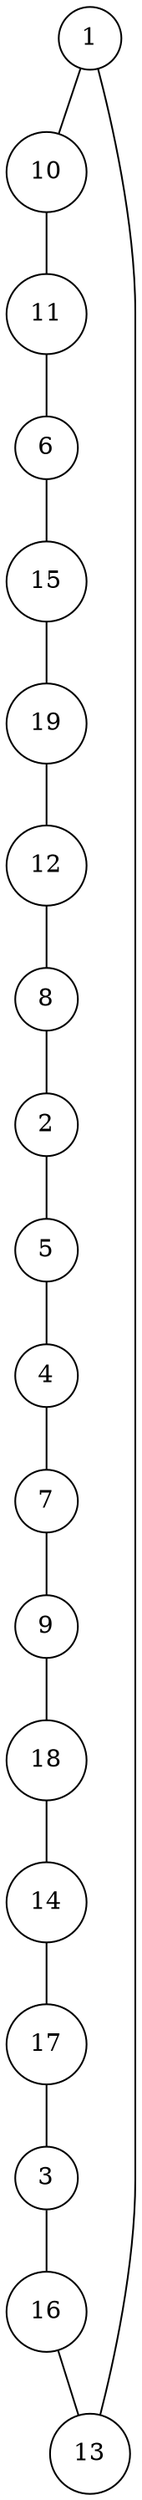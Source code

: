 graph random1012484 {
	node [shape=circle fillcolor=white]
	1 [ pos = "0.667158,3.291296!"]
	2 [ pos = "17.711670,14.948317!"]
	3 [ pos = "8.457189,7.426452!"]
	4 [ pos = "20.000000,12.982976!"]
	5 [ pos = "19.648191,15.435664!"]
	6 [ pos = "3.204100,11.130648!"]
	7 [ pos = "18.055529,12.025427!"]
	8 [ pos = "13.760635,15.675307!"]
	9 [ pos = "16.573455,9.454567!"]
	10 [ pos = "2.087824,7.511968!"]
	11 [ pos = "4.439135,8.397395!"]
	12 [ pos = "13.074147,19.931845!"]
	13 [ pos = "8.711208,2.990664!"]
	14 [ pos = "14.859308,3.850754!"]
	15 [ pos = "3.377204,11.441336!"]
	16 [ pos = "8.033593,4.044362!"]
	17 [ pos = "14.732632,4.742245!"]
	18 [ pos = "18.992679,2.186805!"]
	19 [ pos = "12.168697,17.989661!"]

	1 -- 10
	2 -- 5
	3 -- 16
	4 -- 7
	5 -- 4
	6 -- 15
	7 -- 9
	8 -- 2
	9 -- 18
	10 -- 11
	11 -- 6
	12 -- 8
	13 -- 1
	14 -- 17
	15 -- 19
	16 -- 13
	17 -- 3
	18 -- 14
	19 -- 12
}